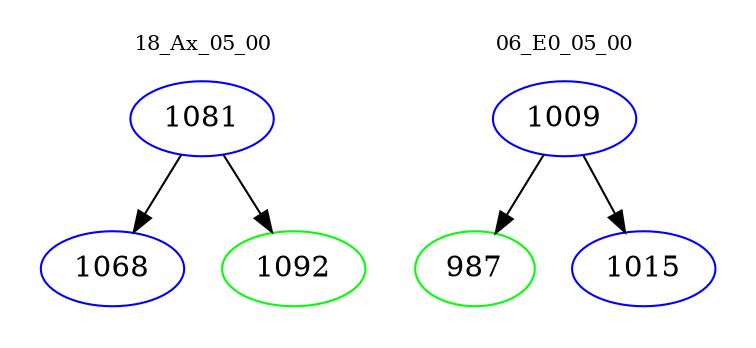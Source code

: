 digraph{
subgraph cluster_0 {
color = white
label = "18_Ax_05_00";
fontsize=10;
T0_1081 [label="1081", color="blue"]
T0_1081 -> T0_1068 [color="black"]
T0_1068 [label="1068", color="blue"]
T0_1081 -> T0_1092 [color="black"]
T0_1092 [label="1092", color="green"]
}
subgraph cluster_1 {
color = white
label = "06_E0_05_00";
fontsize=10;
T1_1009 [label="1009", color="blue"]
T1_1009 -> T1_987 [color="black"]
T1_987 [label="987", color="green"]
T1_1009 -> T1_1015 [color="black"]
T1_1015 [label="1015", color="blue"]
}
}
